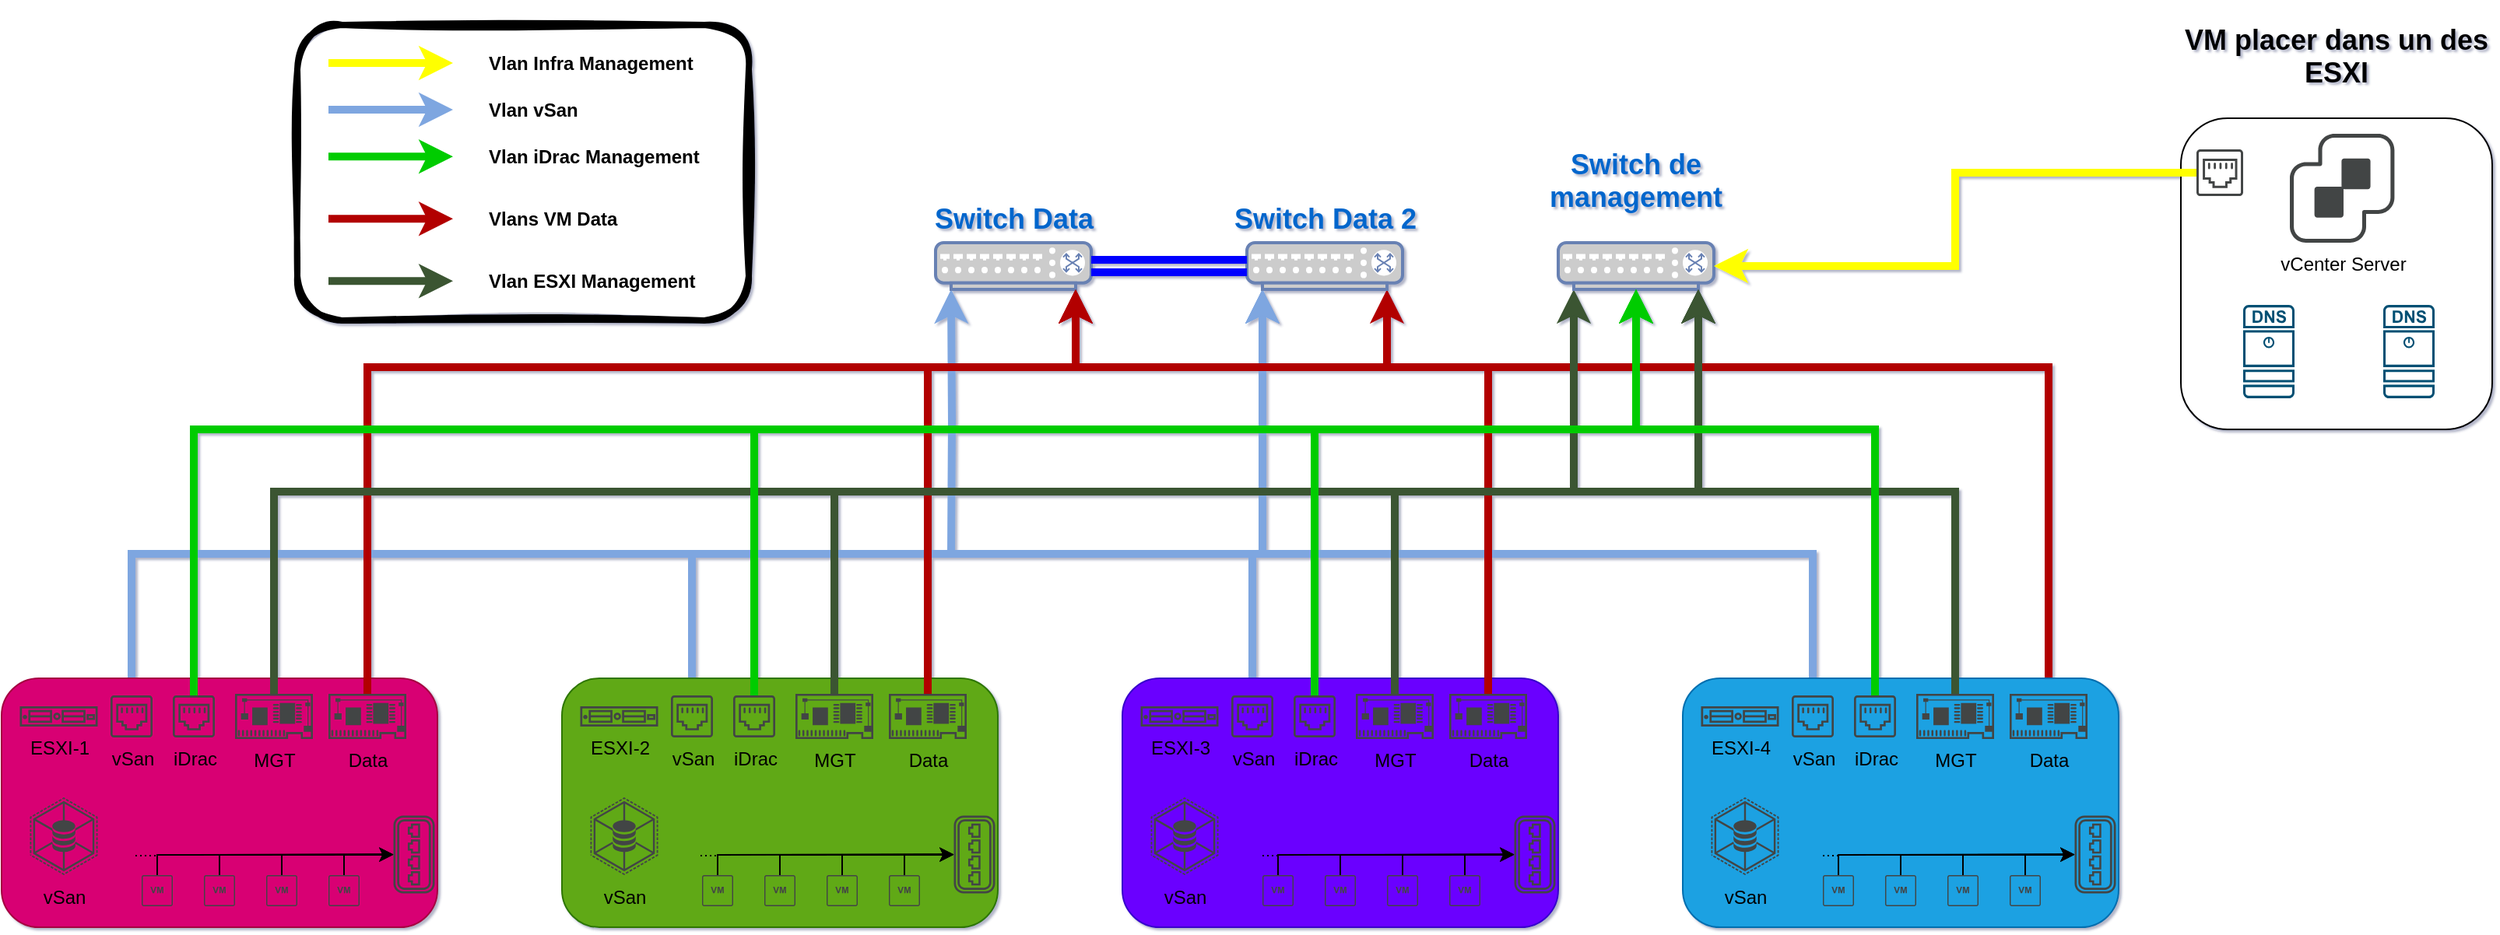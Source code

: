 <mxfile version="23.0.2" type="device">
  <diagram name="Page-1" id="SKt6OCYysjij8mRNMLMj">
    <mxGraphModel dx="1593" dy="929" grid="1" gridSize="10" guides="1" tooltips="1" connect="1" arrows="1" fold="1" page="1" pageScale="1" pageWidth="827" pageHeight="1169" math="0" shadow="1">
      <root>
        <mxCell id="0" />
        <mxCell id="1" parent="0" />
        <mxCell id="W9_OPN75t4l4xgVbGcML-16" style="edgeStyle=orthogonalEdgeStyle;rounded=0;orthogonalLoop=1;jettySize=auto;html=1;exitX=0.1;exitY=1;exitDx=0;exitDy=0;exitPerimeter=0;entryX=0.1;entryY=1;entryDx=0;entryDy=0;entryPerimeter=0;strokeColor=#7EA6E0;strokeWidth=5;" parent="1" target="ecvMS3xEooSk3m5HB3zu-34" edge="1">
          <mxGeometry relative="1" as="geometry">
            <mxPoint x="650" y="520" as="sourcePoint" />
          </mxGeometry>
        </mxCell>
        <mxCell id="W9_OPN75t4l4xgVbGcML-9" style="edgeStyle=orthogonalEdgeStyle;rounded=0;orthogonalLoop=1;jettySize=auto;html=1;entryX=0.1;entryY=1;entryDx=0;entryDy=0;entryPerimeter=0;strokeWidth=5;strokeColor=#7EA6E0;" parent="1" source="W9_OPN75t4l4xgVbGcML-8" target="ecvMS3xEooSk3m5HB3zu-107" edge="1">
          <mxGeometry relative="1" as="geometry">
            <mxPoint x="1090" y="520" as="targetPoint" />
            <Array as="points">
              <mxPoint x="1204" y="520" />
              <mxPoint x="850" y="520" />
            </Array>
          </mxGeometry>
        </mxCell>
        <mxCell id="W9_OPN75t4l4xgVbGcML-12" style="edgeStyle=orthogonalEdgeStyle;rounded=0;orthogonalLoop=1;jettySize=auto;html=1;entryX=0.1;entryY=1;entryDx=0;entryDy=0;entryPerimeter=0;strokeWidth=5;strokeColor=#7EA6E0;" parent="1" source="W9_OPN75t4l4xgVbGcML-7" target="ecvMS3xEooSk3m5HB3zu-107" edge="1">
          <mxGeometry relative="1" as="geometry">
            <Array as="points">
              <mxPoint x="843" y="520" />
              <mxPoint x="850" y="520" />
            </Array>
          </mxGeometry>
        </mxCell>
        <mxCell id="W9_OPN75t4l4xgVbGcML-14" style="edgeStyle=orthogonalEdgeStyle;rounded=0;orthogonalLoop=1;jettySize=auto;html=1;entryX=0.1;entryY=1;entryDx=0;entryDy=0;entryPerimeter=0;strokeWidth=5;strokeColor=#7EA6E0;" parent="1" source="W9_OPN75t4l4xgVbGcML-6" target="ecvMS3xEooSk3m5HB3zu-107" edge="1">
          <mxGeometry relative="1" as="geometry">
            <Array as="points">
              <mxPoint x="483" y="520" />
              <mxPoint x="850" y="520" />
            </Array>
          </mxGeometry>
        </mxCell>
        <mxCell id="W9_OPN75t4l4xgVbGcML-15" style="edgeStyle=orthogonalEdgeStyle;rounded=0;orthogonalLoop=1;jettySize=auto;html=1;entryX=0.1;entryY=1;entryDx=0;entryDy=0;entryPerimeter=0;strokeWidth=5;strokeColor=#7EA6E0;" parent="1" source="W9_OPN75t4l4xgVbGcML-5" target="ecvMS3xEooSk3m5HB3zu-107" edge="1">
          <mxGeometry relative="1" as="geometry">
            <Array as="points">
              <mxPoint x="123" y="520" />
              <mxPoint x="850" y="520" />
            </Array>
          </mxGeometry>
        </mxCell>
        <mxCell id="ecvMS3xEooSk3m5HB3zu-106" style="edgeStyle=orthogonalEdgeStyle;rounded=0;orthogonalLoop=1;jettySize=auto;html=1;elbow=vertical;fillColor=#e51400;strokeColor=#B20000;strokeWidth=5;entryX=0.9;entryY=1;entryDx=0;entryDy=0;entryPerimeter=0;" parent="1" source="ecvMS3xEooSk3m5HB3zu-91" target="ecvMS3xEooSk3m5HB3zu-34" edge="1">
          <mxGeometry relative="1" as="geometry">
            <mxPoint x="690" y="350" as="targetPoint" />
            <Array as="points">
              <mxPoint x="1355" y="400" />
              <mxPoint x="730" y="400" />
            </Array>
          </mxGeometry>
        </mxCell>
        <mxCell id="ecvMS3xEooSk3m5HB3zu-138" value="" style="rounded=1;whiteSpace=wrap;html=1;fillColor=default;strokeWidth=4;glass=0;sketch=1;curveFitting=1;jiggle=2;" parent="1" vertex="1">
          <mxGeometry x="230" y="180" width="290" height="190" as="geometry" />
        </mxCell>
        <mxCell id="ecvMS3xEooSk3m5HB3zu-123" value="&lt;h2&gt;VM placer dans un des ESXI&lt;/h2&gt;" style="rounded=1;whiteSpace=wrap;html=1;labelPosition=center;verticalLabelPosition=top;align=center;verticalAlign=bottom;" parent="1" vertex="1">
          <mxGeometry x="1440" y="240" width="200" height="200" as="geometry" />
        </mxCell>
        <mxCell id="7PenESRqNYdXE3SmqcuW-1" style="edgeStyle=orthogonalEdgeStyle;rounded=0;orthogonalLoop=1;jettySize=auto;html=1;entryX=0.1;entryY=1;entryDx=0;entryDy=0;entryPerimeter=0;elbow=vertical;fillColor=#6d8764;strokeColor=#3A5431;strokeWidth=5;" parent="1" target="ecvMS3xEooSk3m5HB3zu-112" edge="1">
          <mxGeometry relative="1" as="geometry">
            <Array as="points">
              <mxPoint x="585" y="480" />
              <mxPoint x="1050" y="480" />
            </Array>
            <mxPoint x="585" y="480" as="sourcePoint" />
            <mxPoint x="1140" y="360" as="targetPoint" />
          </mxGeometry>
        </mxCell>
        <mxCell id="ecvMS3xEooSk3m5HB3zu-8" value="" style="rounded=1;whiteSpace=wrap;html=1;fillColor=#d80073;fontColor=#ffffff;strokeColor=#A50040;" parent="1" vertex="1">
          <mxGeometry x="40" y="600" width="280" height="160" as="geometry" />
        </mxCell>
        <mxCell id="ecvMS3xEooSk3m5HB3zu-1" value="ESXI-1" style="sketch=0;pointerEvents=1;shadow=0;dashed=0;html=1;strokeColor=none;fillColor=#434445;aspect=fixed;labelPosition=center;verticalLabelPosition=bottom;verticalAlign=top;align=center;outlineConnect=0;shape=mxgraph.vvd.server;" parent="1" vertex="1">
          <mxGeometry x="51.75" y="618" width="50" height="13" as="geometry" />
        </mxCell>
        <mxCell id="ecvMS3xEooSk3m5HB3zu-21" value="" style="sketch=0;pointerEvents=1;shadow=0;dashed=0;html=1;strokeColor=none;fillColor=#434445;aspect=fixed;labelPosition=center;verticalLabelPosition=bottom;verticalAlign=top;align=center;outlineConnect=0;shape=mxgraph.vvd.virtual_machine;" parent="1" vertex="1">
          <mxGeometry x="130" y="726.5" width="20" height="20" as="geometry" />
        </mxCell>
        <mxCell id="ecvMS3xEooSk3m5HB3zu-22" value="" style="sketch=0;pointerEvents=1;shadow=0;dashed=0;html=1;strokeColor=none;fillColor=#434445;aspect=fixed;labelPosition=center;verticalLabelPosition=bottom;verticalAlign=top;align=center;outlineConnect=0;shape=mxgraph.vvd.virtual_machine;" parent="1" vertex="1">
          <mxGeometry x="170" y="726.5" width="20" height="20" as="geometry" />
        </mxCell>
        <mxCell id="ecvMS3xEooSk3m5HB3zu-23" value="" style="sketch=0;pointerEvents=1;shadow=0;dashed=0;html=1;strokeColor=none;fillColor=#434445;aspect=fixed;labelPosition=center;verticalLabelPosition=bottom;verticalAlign=top;align=center;outlineConnect=0;shape=mxgraph.vvd.virtual_machine;" parent="1" vertex="1">
          <mxGeometry x="210" y="726.5" width="20" height="20" as="geometry" />
        </mxCell>
        <mxCell id="ecvMS3xEooSk3m5HB3zu-24" value="" style="sketch=0;pointerEvents=1;shadow=0;dashed=0;html=1;strokeColor=none;fillColor=#434445;aspect=fixed;labelPosition=center;verticalLabelPosition=bottom;verticalAlign=top;align=center;outlineConnect=0;shape=mxgraph.vvd.virtual_machine;" parent="1" vertex="1">
          <mxGeometry x="250" y="726.5" width="20" height="20" as="geometry" />
        </mxCell>
        <mxCell id="ecvMS3xEooSk3m5HB3zu-25" value="vSan" style="sketch=0;pointerEvents=1;shadow=0;dashed=0;html=1;strokeColor=none;fillColor=#434445;aspect=fixed;labelPosition=center;verticalLabelPosition=bottom;verticalAlign=top;align=center;outlineConnect=0;shape=mxgraph.vvd.vsan;" parent="1" vertex="1">
          <mxGeometry x="58.25" y="676.5" width="43.5" height="50" as="geometry" />
        </mxCell>
        <mxCell id="ecvMS3xEooSk3m5HB3zu-43" style="edgeStyle=orthogonalEdgeStyle;rounded=0;orthogonalLoop=1;jettySize=auto;html=1;elbow=vertical;" parent="1" source="ecvMS3xEooSk3m5HB3zu-21" target="ecvMS3xEooSk3m5HB3zu-26" edge="1">
          <mxGeometry relative="1" as="geometry">
            <Array as="points">
              <mxPoint x="140" y="713.5" />
            </Array>
          </mxGeometry>
        </mxCell>
        <mxCell id="ecvMS3xEooSk3m5HB3zu-44" style="edgeStyle=orthogonalEdgeStyle;rounded=0;orthogonalLoop=1;jettySize=auto;html=1;elbow=vertical;" parent="1" source="ecvMS3xEooSk3m5HB3zu-22" target="ecvMS3xEooSk3m5HB3zu-26" edge="1">
          <mxGeometry relative="1" as="geometry">
            <Array as="points">
              <mxPoint x="180" y="713.5" />
            </Array>
          </mxGeometry>
        </mxCell>
        <mxCell id="ecvMS3xEooSk3m5HB3zu-45" style="edgeStyle=orthogonalEdgeStyle;rounded=0;orthogonalLoop=1;jettySize=auto;html=1;elbow=vertical;" parent="1" source="ecvMS3xEooSk3m5HB3zu-23" target="ecvMS3xEooSk3m5HB3zu-26" edge="1">
          <mxGeometry relative="1" as="geometry">
            <Array as="points">
              <mxPoint x="220" y="713.5" />
            </Array>
          </mxGeometry>
        </mxCell>
        <mxCell id="ecvMS3xEooSk3m5HB3zu-46" style="edgeStyle=orthogonalEdgeStyle;rounded=0;orthogonalLoop=1;jettySize=auto;html=1;elbow=vertical;" parent="1" source="ecvMS3xEooSk3m5HB3zu-24" target="ecvMS3xEooSk3m5HB3zu-26" edge="1">
          <mxGeometry relative="1" as="geometry">
            <Array as="points">
              <mxPoint x="260" y="713.5" />
            </Array>
          </mxGeometry>
        </mxCell>
        <mxCell id="ecvMS3xEooSk3m5HB3zu-126" style="edgeStyle=orthogonalEdgeStyle;rounded=0;orthogonalLoop=1;jettySize=auto;html=1;elbow=vertical;endSize=6;jumpSize=6;dashed=1;dashPattern=1 2;targetPerimeterSpacing=0;sourcePerimeterSpacing=-11;endArrow=none;endFill=0;" parent="1" edge="1">
          <mxGeometry relative="1" as="geometry">
            <mxPoint x="140" y="716" as="targetPoint" />
            <mxPoint x="126" y="714" as="sourcePoint" />
          </mxGeometry>
        </mxCell>
        <mxCell id="ecvMS3xEooSk3m5HB3zu-26" value="" style="sketch=0;pointerEvents=1;shadow=0;dashed=0;html=1;strokeColor=none;fillColor=#434445;aspect=fixed;labelPosition=center;verticalLabelPosition=bottom;verticalAlign=top;align=center;outlineConnect=0;shape=mxgraph.vvd.virtual_switch;rotation=90;" parent="1" vertex="1">
          <mxGeometry x="280" y="700" width="50" height="26.5" as="geometry" />
        </mxCell>
        <mxCell id="ecvMS3xEooSk3m5HB3zu-94" style="edgeStyle=orthogonalEdgeStyle;rounded=0;orthogonalLoop=1;jettySize=auto;html=1;elbow=vertical;fillColor=#e51400;strokeColor=#B20000;strokeWidth=5;entryX=0.9;entryY=1;entryDx=0;entryDy=0;entryPerimeter=0;" parent="1" source="ecvMS3xEooSk3m5HB3zu-33" target="ecvMS3xEooSk3m5HB3zu-34" edge="1">
          <mxGeometry relative="1" as="geometry">
            <Array as="points">
              <mxPoint x="275" y="400" />
              <mxPoint x="730" y="400" />
            </Array>
          </mxGeometry>
        </mxCell>
        <mxCell id="ecvMS3xEooSk3m5HB3zu-33" value="Data" style="sketch=0;pointerEvents=1;shadow=0;dashed=0;html=1;strokeColor=none;fillColor=#434445;aspect=fixed;labelPosition=center;verticalLabelPosition=bottom;verticalAlign=top;align=center;outlineConnect=0;shape=mxgraph.vvd.physical_network_adapter;" parent="1" vertex="1">
          <mxGeometry x="250" y="610" width="50" height="29.0" as="geometry" />
        </mxCell>
        <mxCell id="ecvMS3xEooSk3m5HB3zu-34" value="&lt;h2&gt;Switch Data&lt;/h2&gt;" style="fontColor=#0066CC;verticalAlign=middle;verticalLabelPosition=top;labelPosition=center;align=center;html=1;outlineConnect=0;fillColor=#CCCCCC;strokeColor=#6881B3;gradientColor=none;gradientDirection=north;strokeWidth=2;shape=mxgraph.networks.switch;horizontal=1;" parent="1" vertex="1">
          <mxGeometry x="640" y="320" width="100" height="30" as="geometry" />
        </mxCell>
        <mxCell id="ecvMS3xEooSk3m5HB3zu-47" value="MGT" style="sketch=0;pointerEvents=1;shadow=0;dashed=0;html=1;strokeColor=none;fillColor=#434445;aspect=fixed;labelPosition=center;verticalLabelPosition=bottom;verticalAlign=top;align=center;outlineConnect=0;shape=mxgraph.vvd.physical_network_adapter;" parent="1" vertex="1">
          <mxGeometry x="190" y="610" width="50" height="29.0" as="geometry" />
        </mxCell>
        <mxCell id="ecvMS3xEooSk3m5HB3zu-48" value="iDrac" style="sketch=0;pointerEvents=1;shadow=0;dashed=0;html=1;strokeColor=none;fillColor=#434445;aspect=fixed;labelPosition=center;verticalLabelPosition=bottom;verticalAlign=top;align=center;outlineConnect=0;shape=mxgraph.vvd.ethernet_port;" parent="1" vertex="1">
          <mxGeometry x="150" y="611" width="27" height="27" as="geometry" />
        </mxCell>
        <mxCell id="ecvMS3xEooSk3m5HB3zu-49" value="" style="rounded=1;whiteSpace=wrap;html=1;fillColor=#60a917;fontColor=#ffffff;strokeColor=#2D7600;" parent="1" vertex="1">
          <mxGeometry x="400" y="600" width="280" height="160" as="geometry" />
        </mxCell>
        <mxCell id="ecvMS3xEooSk3m5HB3zu-50" value="ESXI-2" style="sketch=0;pointerEvents=1;shadow=0;dashed=0;html=1;strokeColor=none;fillColor=#434445;aspect=fixed;labelPosition=center;verticalLabelPosition=bottom;verticalAlign=top;align=center;outlineConnect=0;shape=mxgraph.vvd.server;" parent="1" vertex="1">
          <mxGeometry x="411.75" y="618" width="50" height="13" as="geometry" />
        </mxCell>
        <mxCell id="ecvMS3xEooSk3m5HB3zu-51" value="" style="sketch=0;pointerEvents=1;shadow=0;dashed=0;html=1;strokeColor=none;fillColor=#434445;aspect=fixed;labelPosition=center;verticalLabelPosition=bottom;verticalAlign=top;align=center;outlineConnect=0;shape=mxgraph.vvd.virtual_machine;" parent="1" vertex="1">
          <mxGeometry x="490" y="726.5" width="20" height="20" as="geometry" />
        </mxCell>
        <mxCell id="ecvMS3xEooSk3m5HB3zu-52" value="" style="sketch=0;pointerEvents=1;shadow=0;dashed=0;html=1;strokeColor=none;fillColor=#434445;aspect=fixed;labelPosition=center;verticalLabelPosition=bottom;verticalAlign=top;align=center;outlineConnect=0;shape=mxgraph.vvd.virtual_machine;" parent="1" vertex="1">
          <mxGeometry x="530" y="726.5" width="20" height="20" as="geometry" />
        </mxCell>
        <mxCell id="ecvMS3xEooSk3m5HB3zu-53" value="" style="sketch=0;pointerEvents=1;shadow=0;dashed=0;html=1;strokeColor=none;fillColor=#434445;aspect=fixed;labelPosition=center;verticalLabelPosition=bottom;verticalAlign=top;align=center;outlineConnect=0;shape=mxgraph.vvd.virtual_machine;" parent="1" vertex="1">
          <mxGeometry x="570" y="726.5" width="20" height="20" as="geometry" />
        </mxCell>
        <mxCell id="ecvMS3xEooSk3m5HB3zu-54" value="" style="sketch=0;pointerEvents=1;shadow=0;dashed=0;html=1;strokeColor=none;fillColor=#434445;aspect=fixed;labelPosition=center;verticalLabelPosition=bottom;verticalAlign=top;align=center;outlineConnect=0;shape=mxgraph.vvd.virtual_machine;" parent="1" vertex="1">
          <mxGeometry x="610" y="726.5" width="20" height="20" as="geometry" />
        </mxCell>
        <mxCell id="ecvMS3xEooSk3m5HB3zu-55" value="vSan" style="sketch=0;pointerEvents=1;shadow=0;dashed=0;html=1;strokeColor=none;fillColor=#434445;aspect=fixed;labelPosition=center;verticalLabelPosition=bottom;verticalAlign=top;align=center;outlineConnect=0;shape=mxgraph.vvd.vsan;" parent="1" vertex="1">
          <mxGeometry x="418.25" y="676.5" width="43.5" height="50" as="geometry" />
        </mxCell>
        <mxCell id="ecvMS3xEooSk3m5HB3zu-56" style="edgeStyle=orthogonalEdgeStyle;rounded=0;orthogonalLoop=1;jettySize=auto;html=1;elbow=vertical;" parent="1" source="ecvMS3xEooSk3m5HB3zu-51" target="ecvMS3xEooSk3m5HB3zu-60" edge="1">
          <mxGeometry relative="1" as="geometry">
            <Array as="points">
              <mxPoint x="500" y="713.5" />
            </Array>
          </mxGeometry>
        </mxCell>
        <mxCell id="ecvMS3xEooSk3m5HB3zu-57" style="edgeStyle=orthogonalEdgeStyle;rounded=0;orthogonalLoop=1;jettySize=auto;html=1;elbow=vertical;" parent="1" source="ecvMS3xEooSk3m5HB3zu-52" target="ecvMS3xEooSk3m5HB3zu-60" edge="1">
          <mxGeometry relative="1" as="geometry">
            <Array as="points">
              <mxPoint x="540" y="713.5" />
            </Array>
          </mxGeometry>
        </mxCell>
        <mxCell id="ecvMS3xEooSk3m5HB3zu-58" style="edgeStyle=orthogonalEdgeStyle;rounded=0;orthogonalLoop=1;jettySize=auto;html=1;elbow=vertical;" parent="1" source="ecvMS3xEooSk3m5HB3zu-53" target="ecvMS3xEooSk3m5HB3zu-60" edge="1">
          <mxGeometry relative="1" as="geometry">
            <Array as="points">
              <mxPoint x="580" y="713.5" />
            </Array>
          </mxGeometry>
        </mxCell>
        <mxCell id="ecvMS3xEooSk3m5HB3zu-59" style="edgeStyle=orthogonalEdgeStyle;rounded=0;orthogonalLoop=1;jettySize=auto;html=1;elbow=vertical;" parent="1" source="ecvMS3xEooSk3m5HB3zu-54" target="ecvMS3xEooSk3m5HB3zu-60" edge="1">
          <mxGeometry relative="1" as="geometry">
            <Array as="points">
              <mxPoint x="620" y="713.5" />
            </Array>
          </mxGeometry>
        </mxCell>
        <mxCell id="ecvMS3xEooSk3m5HB3zu-60" value="" style="sketch=0;pointerEvents=1;shadow=0;dashed=0;html=1;strokeColor=none;fillColor=#434445;aspect=fixed;labelPosition=center;verticalLabelPosition=bottom;verticalAlign=top;align=center;outlineConnect=0;shape=mxgraph.vvd.virtual_switch;rotation=90;" parent="1" vertex="1">
          <mxGeometry x="640" y="700" width="50" height="26.5" as="geometry" />
        </mxCell>
        <mxCell id="ecvMS3xEooSk3m5HB3zu-61" value="Data" style="sketch=0;pointerEvents=1;shadow=0;dashed=0;html=1;strokeColor=none;fillColor=#434445;aspect=fixed;labelPosition=center;verticalLabelPosition=bottom;verticalAlign=top;align=center;outlineConnect=0;shape=mxgraph.vvd.physical_network_adapter;" parent="1" vertex="1">
          <mxGeometry x="610" y="610" width="50" height="29.0" as="geometry" />
        </mxCell>
        <mxCell id="ecvMS3xEooSk3m5HB3zu-62" value="MGT" style="sketch=0;pointerEvents=1;shadow=0;dashed=0;html=1;strokeColor=none;fillColor=#434445;aspect=fixed;labelPosition=center;verticalLabelPosition=bottom;verticalAlign=top;align=center;outlineConnect=0;shape=mxgraph.vvd.physical_network_adapter;" parent="1" vertex="1">
          <mxGeometry x="550" y="610" width="50" height="29.0" as="geometry" />
        </mxCell>
        <mxCell id="ecvMS3xEooSk3m5HB3zu-63" value="iDrac" style="sketch=0;pointerEvents=1;shadow=0;dashed=0;html=1;strokeColor=none;fillColor=#434445;aspect=fixed;labelPosition=center;verticalLabelPosition=bottom;verticalAlign=top;align=center;outlineConnect=0;shape=mxgraph.vvd.ethernet_port;" parent="1" vertex="1">
          <mxGeometry x="510" y="611" width="27" height="27" as="geometry" />
        </mxCell>
        <mxCell id="ecvMS3xEooSk3m5HB3zu-64" value="" style="rounded=1;whiteSpace=wrap;html=1;fillColor=#6a00ff;fontColor=#ffffff;strokeColor=#3700CC;" parent="1" vertex="1">
          <mxGeometry x="760" y="600" width="280" height="160" as="geometry" />
        </mxCell>
        <mxCell id="ecvMS3xEooSk3m5HB3zu-65" value="ESXI-3" style="sketch=0;pointerEvents=1;shadow=0;dashed=0;html=1;strokeColor=none;fillColor=#434445;aspect=fixed;labelPosition=center;verticalLabelPosition=bottom;verticalAlign=top;align=center;outlineConnect=0;shape=mxgraph.vvd.server;" parent="1" vertex="1">
          <mxGeometry x="771.75" y="618" width="50" height="13" as="geometry" />
        </mxCell>
        <mxCell id="ecvMS3xEooSk3m5HB3zu-66" value="" style="sketch=0;pointerEvents=1;shadow=0;dashed=0;html=1;strokeColor=none;fillColor=#434445;aspect=fixed;labelPosition=center;verticalLabelPosition=bottom;verticalAlign=top;align=center;outlineConnect=0;shape=mxgraph.vvd.virtual_machine;" parent="1" vertex="1">
          <mxGeometry x="850" y="726.5" width="20" height="20" as="geometry" />
        </mxCell>
        <mxCell id="ecvMS3xEooSk3m5HB3zu-67" value="" style="sketch=0;pointerEvents=1;shadow=0;dashed=0;html=1;strokeColor=none;fillColor=#434445;aspect=fixed;labelPosition=center;verticalLabelPosition=bottom;verticalAlign=top;align=center;outlineConnect=0;shape=mxgraph.vvd.virtual_machine;" parent="1" vertex="1">
          <mxGeometry x="890" y="726.5" width="20" height="20" as="geometry" />
        </mxCell>
        <mxCell id="ecvMS3xEooSk3m5HB3zu-68" value="" style="sketch=0;pointerEvents=1;shadow=0;dashed=0;html=1;strokeColor=none;fillColor=#434445;aspect=fixed;labelPosition=center;verticalLabelPosition=bottom;verticalAlign=top;align=center;outlineConnect=0;shape=mxgraph.vvd.virtual_machine;" parent="1" vertex="1">
          <mxGeometry x="930" y="726.5" width="20" height="20" as="geometry" />
        </mxCell>
        <mxCell id="ecvMS3xEooSk3m5HB3zu-69" value="" style="sketch=0;pointerEvents=1;shadow=0;dashed=0;html=1;strokeColor=none;fillColor=#434445;aspect=fixed;labelPosition=center;verticalLabelPosition=bottom;verticalAlign=top;align=center;outlineConnect=0;shape=mxgraph.vvd.virtual_machine;" parent="1" vertex="1">
          <mxGeometry x="970" y="726.5" width="20" height="20" as="geometry" />
        </mxCell>
        <mxCell id="ecvMS3xEooSk3m5HB3zu-70" value="vSan" style="sketch=0;pointerEvents=1;shadow=0;dashed=0;html=1;strokeColor=none;fillColor=#434445;aspect=fixed;labelPosition=center;verticalLabelPosition=bottom;verticalAlign=top;align=center;outlineConnect=0;shape=mxgraph.vvd.vsan;" parent="1" vertex="1">
          <mxGeometry x="778.25" y="676.5" width="43.5" height="50" as="geometry" />
        </mxCell>
        <mxCell id="ecvMS3xEooSk3m5HB3zu-71" style="edgeStyle=orthogonalEdgeStyle;rounded=0;orthogonalLoop=1;jettySize=auto;html=1;elbow=vertical;" parent="1" source="ecvMS3xEooSk3m5HB3zu-66" target="ecvMS3xEooSk3m5HB3zu-75" edge="1">
          <mxGeometry relative="1" as="geometry">
            <Array as="points">
              <mxPoint x="860" y="713.5" />
            </Array>
          </mxGeometry>
        </mxCell>
        <mxCell id="ecvMS3xEooSk3m5HB3zu-72" style="edgeStyle=orthogonalEdgeStyle;rounded=0;orthogonalLoop=1;jettySize=auto;html=1;elbow=vertical;" parent="1" source="ecvMS3xEooSk3m5HB3zu-67" target="ecvMS3xEooSk3m5HB3zu-75" edge="1">
          <mxGeometry relative="1" as="geometry">
            <Array as="points">
              <mxPoint x="900" y="713.5" />
            </Array>
          </mxGeometry>
        </mxCell>
        <mxCell id="ecvMS3xEooSk3m5HB3zu-73" style="edgeStyle=orthogonalEdgeStyle;rounded=0;orthogonalLoop=1;jettySize=auto;html=1;elbow=vertical;" parent="1" source="ecvMS3xEooSk3m5HB3zu-68" target="ecvMS3xEooSk3m5HB3zu-75" edge="1">
          <mxGeometry relative="1" as="geometry">
            <Array as="points">
              <mxPoint x="940" y="713.5" />
            </Array>
          </mxGeometry>
        </mxCell>
        <mxCell id="ecvMS3xEooSk3m5HB3zu-74" style="edgeStyle=orthogonalEdgeStyle;rounded=0;orthogonalLoop=1;jettySize=auto;html=1;elbow=vertical;" parent="1" source="ecvMS3xEooSk3m5HB3zu-69" target="ecvMS3xEooSk3m5HB3zu-75" edge="1">
          <mxGeometry relative="1" as="geometry">
            <Array as="points">
              <mxPoint x="980" y="713.5" />
            </Array>
          </mxGeometry>
        </mxCell>
        <mxCell id="ecvMS3xEooSk3m5HB3zu-75" value="" style="sketch=0;pointerEvents=1;shadow=0;dashed=0;html=1;strokeColor=none;fillColor=#434445;aspect=fixed;labelPosition=center;verticalLabelPosition=bottom;verticalAlign=top;align=center;outlineConnect=0;shape=mxgraph.vvd.virtual_switch;rotation=90;" parent="1" vertex="1">
          <mxGeometry x="1000" y="700" width="50" height="26.5" as="geometry" />
        </mxCell>
        <mxCell id="ecvMS3xEooSk3m5HB3zu-76" value="Data" style="sketch=0;pointerEvents=1;shadow=0;dashed=0;html=1;strokeColor=none;fillColor=#434445;aspect=fixed;labelPosition=center;verticalLabelPosition=bottom;verticalAlign=top;align=center;outlineConnect=0;shape=mxgraph.vvd.physical_network_adapter;" parent="1" vertex="1">
          <mxGeometry x="970" y="610" width="50" height="29.0" as="geometry" />
        </mxCell>
        <mxCell id="ecvMS3xEooSk3m5HB3zu-115" style="edgeStyle=orthogonalEdgeStyle;rounded=0;orthogonalLoop=1;jettySize=auto;html=1;elbow=vertical;fillColor=#6d8764;strokeColor=#3A5431;strokeWidth=5;entryX=0.9;entryY=1;entryDx=0;entryDy=0;entryPerimeter=0;" parent="1" source="ecvMS3xEooSk3m5HB3zu-77" target="ecvMS3xEooSk3m5HB3zu-112" edge="1">
          <mxGeometry relative="1" as="geometry">
            <mxPoint x="1090" y="350.0" as="targetPoint" />
            <Array as="points">
              <mxPoint x="935" y="480" />
              <mxPoint x="1130" y="480" />
            </Array>
          </mxGeometry>
        </mxCell>
        <mxCell id="ecvMS3xEooSk3m5HB3zu-77" value="MGT" style="sketch=0;pointerEvents=1;shadow=0;dashed=0;html=1;strokeColor=none;fillColor=#434445;aspect=fixed;labelPosition=center;verticalLabelPosition=bottom;verticalAlign=top;align=center;outlineConnect=0;shape=mxgraph.vvd.physical_network_adapter;" parent="1" vertex="1">
          <mxGeometry x="910" y="610" width="50" height="29.0" as="geometry" />
        </mxCell>
        <mxCell id="ecvMS3xEooSk3m5HB3zu-78" value="iDrac" style="sketch=0;pointerEvents=1;shadow=0;dashed=0;html=1;strokeColor=none;fillColor=#434445;aspect=fixed;labelPosition=center;verticalLabelPosition=bottom;verticalAlign=top;align=center;outlineConnect=0;shape=mxgraph.vvd.ethernet_port;" parent="1" vertex="1">
          <mxGeometry x="870" y="611" width="27" height="27" as="geometry" />
        </mxCell>
        <mxCell id="ecvMS3xEooSk3m5HB3zu-79" value="" style="rounded=1;whiteSpace=wrap;html=1;fillColor=#1ba1e2;fontColor=#ffffff;strokeColor=#006EAF;" parent="1" vertex="1">
          <mxGeometry x="1120" y="600" width="280" height="160" as="geometry" />
        </mxCell>
        <mxCell id="ecvMS3xEooSk3m5HB3zu-80" value="ESXI-4" style="sketch=0;pointerEvents=1;shadow=0;dashed=0;html=1;strokeColor=none;fillColor=#434445;aspect=fixed;labelPosition=center;verticalLabelPosition=bottom;verticalAlign=top;align=center;outlineConnect=0;shape=mxgraph.vvd.server;" parent="1" vertex="1">
          <mxGeometry x="1131.75" y="618" width="50" height="13" as="geometry" />
        </mxCell>
        <mxCell id="ecvMS3xEooSk3m5HB3zu-81" value="" style="sketch=0;pointerEvents=1;shadow=0;dashed=0;html=1;strokeColor=none;fillColor=#434445;aspect=fixed;labelPosition=center;verticalLabelPosition=bottom;verticalAlign=top;align=center;outlineConnect=0;shape=mxgraph.vvd.virtual_machine;" parent="1" vertex="1">
          <mxGeometry x="1210" y="726.5" width="20" height="20" as="geometry" />
        </mxCell>
        <mxCell id="ecvMS3xEooSk3m5HB3zu-82" value="" style="sketch=0;pointerEvents=1;shadow=0;dashed=0;html=1;strokeColor=none;fillColor=#434445;aspect=fixed;labelPosition=center;verticalLabelPosition=bottom;verticalAlign=top;align=center;outlineConnect=0;shape=mxgraph.vvd.virtual_machine;" parent="1" vertex="1">
          <mxGeometry x="1250" y="726.5" width="20" height="20" as="geometry" />
        </mxCell>
        <mxCell id="ecvMS3xEooSk3m5HB3zu-83" value="" style="sketch=0;pointerEvents=1;shadow=0;dashed=0;html=1;strokeColor=none;fillColor=#434445;aspect=fixed;labelPosition=center;verticalLabelPosition=bottom;verticalAlign=top;align=center;outlineConnect=0;shape=mxgraph.vvd.virtual_machine;" parent="1" vertex="1">
          <mxGeometry x="1290" y="726.5" width="20" height="20" as="geometry" />
        </mxCell>
        <mxCell id="ecvMS3xEooSk3m5HB3zu-84" value="" style="sketch=0;pointerEvents=1;shadow=0;dashed=0;html=1;strokeColor=none;fillColor=#434445;aspect=fixed;labelPosition=center;verticalLabelPosition=bottom;verticalAlign=top;align=center;outlineConnect=0;shape=mxgraph.vvd.virtual_machine;" parent="1" vertex="1">
          <mxGeometry x="1330" y="726.5" width="20" height="20" as="geometry" />
        </mxCell>
        <mxCell id="ecvMS3xEooSk3m5HB3zu-86" style="edgeStyle=orthogonalEdgeStyle;rounded=0;orthogonalLoop=1;jettySize=auto;html=1;elbow=vertical;" parent="1" source="ecvMS3xEooSk3m5HB3zu-81" target="ecvMS3xEooSk3m5HB3zu-90" edge="1">
          <mxGeometry relative="1" as="geometry">
            <Array as="points">
              <mxPoint x="1220" y="713.5" />
            </Array>
          </mxGeometry>
        </mxCell>
        <mxCell id="ecvMS3xEooSk3m5HB3zu-87" style="edgeStyle=orthogonalEdgeStyle;rounded=0;orthogonalLoop=1;jettySize=auto;html=1;elbow=vertical;" parent="1" source="ecvMS3xEooSk3m5HB3zu-82" target="ecvMS3xEooSk3m5HB3zu-90" edge="1">
          <mxGeometry relative="1" as="geometry">
            <Array as="points">
              <mxPoint x="1260" y="713.5" />
            </Array>
          </mxGeometry>
        </mxCell>
        <mxCell id="ecvMS3xEooSk3m5HB3zu-88" style="edgeStyle=orthogonalEdgeStyle;rounded=0;orthogonalLoop=1;jettySize=auto;html=1;elbow=vertical;" parent="1" source="ecvMS3xEooSk3m5HB3zu-83" target="ecvMS3xEooSk3m5HB3zu-90" edge="1">
          <mxGeometry relative="1" as="geometry">
            <Array as="points">
              <mxPoint x="1300" y="713.5" />
            </Array>
          </mxGeometry>
        </mxCell>
        <mxCell id="ecvMS3xEooSk3m5HB3zu-89" style="edgeStyle=orthogonalEdgeStyle;rounded=0;orthogonalLoop=1;jettySize=auto;html=1;elbow=vertical;" parent="1" source="ecvMS3xEooSk3m5HB3zu-84" target="ecvMS3xEooSk3m5HB3zu-90" edge="1">
          <mxGeometry relative="1" as="geometry">
            <Array as="points">
              <mxPoint x="1340" y="713.5" />
            </Array>
          </mxGeometry>
        </mxCell>
        <mxCell id="ecvMS3xEooSk3m5HB3zu-90" value="" style="sketch=0;pointerEvents=1;shadow=0;dashed=0;html=1;strokeColor=none;fillColor=#434445;aspect=fixed;labelPosition=center;verticalLabelPosition=bottom;verticalAlign=top;align=center;outlineConnect=0;shape=mxgraph.vvd.virtual_switch;rotation=90;" parent="1" vertex="1">
          <mxGeometry x="1360" y="700" width="50" height="26.5" as="geometry" />
        </mxCell>
        <mxCell id="ecvMS3xEooSk3m5HB3zu-91" value="Data" style="sketch=0;pointerEvents=1;shadow=0;dashed=0;html=1;strokeColor=none;fillColor=#434445;aspect=fixed;labelPosition=center;verticalLabelPosition=bottom;verticalAlign=top;align=center;outlineConnect=0;shape=mxgraph.vvd.physical_network_adapter;" parent="1" vertex="1">
          <mxGeometry x="1330" y="610" width="50" height="29.0" as="geometry" />
        </mxCell>
        <mxCell id="ecvMS3xEooSk3m5HB3zu-116" style="edgeStyle=orthogonalEdgeStyle;rounded=0;orthogonalLoop=1;jettySize=auto;html=1;elbow=vertical;fillColor=#6d8764;strokeColor=#3A5431;strokeWidth=5;entryX=0.9;entryY=1;entryDx=0;entryDy=0;entryPerimeter=0;" parent="1" source="ecvMS3xEooSk3m5HB3zu-92" target="ecvMS3xEooSk3m5HB3zu-112" edge="1">
          <mxGeometry relative="1" as="geometry">
            <mxPoint x="1090" y="350.0" as="targetPoint" />
            <Array as="points">
              <mxPoint x="1295" y="480" />
              <mxPoint x="1130" y="480" />
            </Array>
          </mxGeometry>
        </mxCell>
        <mxCell id="ecvMS3xEooSk3m5HB3zu-92" value="MGT" style="sketch=0;pointerEvents=1;shadow=0;dashed=0;html=1;strokeColor=none;fillColor=#434445;aspect=fixed;labelPosition=center;verticalLabelPosition=bottom;verticalAlign=top;align=center;outlineConnect=0;shape=mxgraph.vvd.physical_network_adapter;" parent="1" vertex="1">
          <mxGeometry x="1270" y="610" width="50" height="29.0" as="geometry" />
        </mxCell>
        <mxCell id="ecvMS3xEooSk3m5HB3zu-93" value="iDrac" style="sketch=0;pointerEvents=1;shadow=0;dashed=0;html=1;strokeColor=none;fillColor=#434445;aspect=fixed;labelPosition=center;verticalLabelPosition=bottom;verticalAlign=top;align=center;outlineConnect=0;shape=mxgraph.vvd.ethernet_port;" parent="1" vertex="1">
          <mxGeometry x="1230" y="611" width="27" height="27" as="geometry" />
        </mxCell>
        <mxCell id="ecvMS3xEooSk3m5HB3zu-104" style="edgeStyle=orthogonalEdgeStyle;rounded=0;orthogonalLoop=1;jettySize=auto;html=1;entryX=0.9;entryY=1;entryDx=0;entryDy=0;entryPerimeter=0;elbow=vertical;strokeWidth=5;fillColor=#e51400;strokeColor=#B20000;" parent="1" source="ecvMS3xEooSk3m5HB3zu-61" target="ecvMS3xEooSk3m5HB3zu-34" edge="1">
          <mxGeometry relative="1" as="geometry">
            <Array as="points">
              <mxPoint x="635" y="400" />
              <mxPoint x="730" y="400" />
            </Array>
          </mxGeometry>
        </mxCell>
        <mxCell id="ecvMS3xEooSk3m5HB3zu-105" style="edgeStyle=orthogonalEdgeStyle;rounded=0;orthogonalLoop=1;jettySize=auto;html=1;elbow=vertical;strokeWidth=5;fillColor=#e51400;strokeColor=#B20000;entryX=0.9;entryY=1;entryDx=0;entryDy=0;entryPerimeter=0;" parent="1" source="ecvMS3xEooSk3m5HB3zu-76" target="ecvMS3xEooSk3m5HB3zu-34" edge="1">
          <mxGeometry relative="1" as="geometry">
            <Array as="points">
              <mxPoint x="995" y="400" />
              <mxPoint x="730" y="400" />
            </Array>
          </mxGeometry>
        </mxCell>
        <mxCell id="ecvMS3xEooSk3m5HB3zu-111" style="edgeStyle=orthogonalEdgeStyle;rounded=0;orthogonalLoop=1;jettySize=auto;html=1;exitX=0.5;exitY=1;exitDx=0;exitDy=0;exitPerimeter=0;elbow=vertical;strokeWidth=5;fillColor=#e51400;strokeColor=#B20000;entryX=0.9;entryY=1;entryDx=0;entryDy=0;entryPerimeter=0;" parent="1" target="ecvMS3xEooSk3m5HB3zu-107" edge="1">
          <mxGeometry relative="1" as="geometry">
            <mxPoint x="890.391" y="400" as="sourcePoint" />
            <Array as="points">
              <mxPoint x="930" y="400" />
            </Array>
          </mxGeometry>
        </mxCell>
        <mxCell id="ecvMS3xEooSk3m5HB3zu-107" value="&lt;h2&gt;Switch Data 2&lt;/h2&gt;" style="fontColor=#0066CC;verticalAlign=middle;verticalLabelPosition=top;labelPosition=center;align=center;html=1;outlineConnect=0;fillColor=#CCCCCC;strokeColor=#6881B3;gradientColor=none;gradientDirection=north;strokeWidth=2;shape=mxgraph.networks.switch;" parent="1" vertex="1">
          <mxGeometry x="840" y="320" width="100" height="30" as="geometry" />
        </mxCell>
        <mxCell id="ecvMS3xEooSk3m5HB3zu-110" value="vSan" style="sketch=0;pointerEvents=1;shadow=0;dashed=0;html=1;strokeColor=none;fillColor=#434445;aspect=fixed;labelPosition=center;verticalLabelPosition=bottom;verticalAlign=top;align=center;outlineConnect=0;shape=mxgraph.vvd.vsan;" parent="1" vertex="1">
          <mxGeometry x="1138.25" y="676.5" width="43.5" height="50" as="geometry" />
        </mxCell>
        <mxCell id="ecvMS3xEooSk3m5HB3zu-112" value="&lt;h2&gt;Switch de management&lt;/h2&gt;" style="fontColor=#0066CC;verticalAlign=bottom;verticalLabelPosition=top;labelPosition=center;align=center;html=1;outlineConnect=0;fillColor=#CCCCCC;strokeColor=#6881B3;gradientColor=none;gradientDirection=north;strokeWidth=2;shape=mxgraph.networks.switch;whiteSpace=wrap;" parent="1" vertex="1">
          <mxGeometry x="1040" y="320" width="100" height="30" as="geometry" />
        </mxCell>
        <mxCell id="ecvMS3xEooSk3m5HB3zu-113" style="edgeStyle=orthogonalEdgeStyle;rounded=0;orthogonalLoop=1;jettySize=auto;html=1;entryX=0.9;entryY=1;entryDx=0;entryDy=0;entryPerimeter=0;elbow=vertical;strokeWidth=5;fillColor=#6d8764;strokeColor=#3A5431;" parent="1" source="ecvMS3xEooSk3m5HB3zu-47" target="ecvMS3xEooSk3m5HB3zu-112" edge="1">
          <mxGeometry relative="1" as="geometry">
            <Array as="points">
              <mxPoint x="215" y="480" />
              <mxPoint x="1130" y="480" />
            </Array>
          </mxGeometry>
        </mxCell>
        <mxCell id="ecvMS3xEooSk3m5HB3zu-114" style="edgeStyle=orthogonalEdgeStyle;rounded=0;orthogonalLoop=1;jettySize=auto;html=1;entryX=0.9;entryY=1;entryDx=0;entryDy=0;entryPerimeter=0;elbow=vertical;fillColor=#6d8764;strokeColor=#3A5431;strokeWidth=5;" parent="1" source="ecvMS3xEooSk3m5HB3zu-62" target="ecvMS3xEooSk3m5HB3zu-112" edge="1">
          <mxGeometry relative="1" as="geometry">
            <Array as="points">
              <mxPoint x="575" y="480" />
              <mxPoint x="1130" y="480" />
            </Array>
          </mxGeometry>
        </mxCell>
        <mxCell id="ecvMS3xEooSk3m5HB3zu-117" style="edgeStyle=orthogonalEdgeStyle;rounded=0;orthogonalLoop=1;jettySize=auto;html=1;exitX=1;exitY=0.5;exitDx=0;exitDy=0;exitPerimeter=0;entryX=0;entryY=0.5;entryDx=0;entryDy=0;entryPerimeter=0;elbow=vertical;strokeColor=#0000FF;strokeWidth=5;shape=link;" parent="1" source="ecvMS3xEooSk3m5HB3zu-34" target="ecvMS3xEooSk3m5HB3zu-107" edge="1">
          <mxGeometry relative="1" as="geometry" />
        </mxCell>
        <mxCell id="ecvMS3xEooSk3m5HB3zu-118" style="edgeStyle=orthogonalEdgeStyle;rounded=0;orthogonalLoop=1;jettySize=auto;html=1;elbow=vertical;strokeColor=#00CC00;strokeWidth=5;" parent="1" source="ecvMS3xEooSk3m5HB3zu-48" edge="1">
          <mxGeometry relative="1" as="geometry">
            <Array as="points">
              <mxPoint x="164" y="440" />
              <mxPoint x="1090" y="440" />
            </Array>
            <mxPoint x="1090" y="350" as="targetPoint" />
          </mxGeometry>
        </mxCell>
        <mxCell id="ecvMS3xEooSk3m5HB3zu-119" style="edgeStyle=orthogonalEdgeStyle;rounded=0;orthogonalLoop=1;jettySize=auto;html=1;entryX=0.5;entryY=1;entryDx=0;entryDy=0;entryPerimeter=0;elbow=vertical;strokeWidth=5;strokeColor=#00CC00;" parent="1" source="ecvMS3xEooSk3m5HB3zu-63" target="ecvMS3xEooSk3m5HB3zu-112" edge="1">
          <mxGeometry relative="1" as="geometry">
            <Array as="points">
              <mxPoint x="524" y="440" />
              <mxPoint x="1090" y="440" />
            </Array>
          </mxGeometry>
        </mxCell>
        <mxCell id="ecvMS3xEooSk3m5HB3zu-120" style="edgeStyle=orthogonalEdgeStyle;rounded=0;orthogonalLoop=1;jettySize=auto;html=1;entryX=0.5;entryY=1;entryDx=0;entryDy=0;entryPerimeter=0;elbow=vertical;strokeWidth=5;strokeColor=#00CC00;" parent="1" source="ecvMS3xEooSk3m5HB3zu-78" target="ecvMS3xEooSk3m5HB3zu-112" edge="1">
          <mxGeometry relative="1" as="geometry">
            <Array as="points">
              <mxPoint x="884" y="440" />
              <mxPoint x="1090" y="440" />
            </Array>
          </mxGeometry>
        </mxCell>
        <mxCell id="ecvMS3xEooSk3m5HB3zu-121" style="edgeStyle=orthogonalEdgeStyle;rounded=0;orthogonalLoop=1;jettySize=auto;html=1;entryX=0.5;entryY=1;entryDx=0;entryDy=0;entryPerimeter=0;elbow=vertical;strokeWidth=5;strokeColor=#00CC00;" parent="1" source="ecvMS3xEooSk3m5HB3zu-93" target="ecvMS3xEooSk3m5HB3zu-112" edge="1">
          <mxGeometry relative="1" as="geometry">
            <Array as="points">
              <mxPoint x="1244" y="440" />
              <mxPoint x="1090" y="440" />
            </Array>
          </mxGeometry>
        </mxCell>
        <mxCell id="ecvMS3xEooSk3m5HB3zu-124" value="" style="sketch=0;pointerEvents=1;shadow=0;dashed=0;html=1;strokeColor=none;fillColor=#434445;aspect=fixed;labelPosition=center;verticalLabelPosition=bottom;verticalAlign=top;align=center;outlineConnect=0;shape=mxgraph.vvd.ethernet_port;" parent="1" vertex="1">
          <mxGeometry x="1450" y="260" width="30" height="30" as="geometry" />
        </mxCell>
        <mxCell id="ecvMS3xEooSk3m5HB3zu-125" style="edgeStyle=orthogonalEdgeStyle;rounded=0;orthogonalLoop=1;jettySize=auto;html=1;entryX=1;entryY=0.5;entryDx=0;entryDy=0;entryPerimeter=0;elbow=vertical;strokeWidth=5;strokeColor=#FFFF00;" parent="1" source="ecvMS3xEooSk3m5HB3zu-124" target="ecvMS3xEooSk3m5HB3zu-112" edge="1">
          <mxGeometry relative="1" as="geometry" />
        </mxCell>
        <mxCell id="ecvMS3xEooSk3m5HB3zu-128" style="edgeStyle=orthogonalEdgeStyle;rounded=0;orthogonalLoop=1;jettySize=auto;html=1;elbow=vertical;endSize=6;jumpSize=6;dashed=1;dashPattern=1 2;targetPerimeterSpacing=0;sourcePerimeterSpacing=-11;endArrow=none;endFill=0;" parent="1" edge="1">
          <mxGeometry relative="1" as="geometry">
            <mxPoint x="500" y="714" as="targetPoint" />
            <mxPoint x="489" y="714" as="sourcePoint" />
          </mxGeometry>
        </mxCell>
        <mxCell id="ecvMS3xEooSk3m5HB3zu-129" style="edgeStyle=orthogonalEdgeStyle;rounded=0;orthogonalLoop=1;jettySize=auto;html=1;elbow=vertical;endSize=6;jumpSize=6;dashed=1;dashPattern=1 2;targetPerimeterSpacing=0;sourcePerimeterSpacing=-11;endArrow=none;endFill=0;" parent="1" edge="1">
          <mxGeometry relative="1" as="geometry">
            <mxPoint x="860" y="714" as="targetPoint" />
            <mxPoint x="850" y="714" as="sourcePoint" />
          </mxGeometry>
        </mxCell>
        <mxCell id="ecvMS3xEooSk3m5HB3zu-130" style="edgeStyle=orthogonalEdgeStyle;rounded=0;orthogonalLoop=1;jettySize=auto;html=1;elbow=vertical;endSize=6;jumpSize=6;dashed=1;dashPattern=1 2;targetPerimeterSpacing=0;sourcePerimeterSpacing=-11;endArrow=none;endFill=0;" parent="1" edge="1">
          <mxGeometry relative="1" as="geometry">
            <mxPoint x="1220" y="714" as="targetPoint" />
            <mxPoint x="1210" y="714" as="sourcePoint" />
            <Array as="points">
              <mxPoint x="1220" y="714" />
              <mxPoint x="1220" y="714" />
            </Array>
          </mxGeometry>
        </mxCell>
        <mxCell id="ecvMS3xEooSk3m5HB3zu-131" value="vCenter Server" style="sketch=0;pointerEvents=1;shadow=0;dashed=0;html=1;strokeColor=none;fillColor=#434445;aspect=fixed;labelPosition=center;verticalLabelPosition=bottom;verticalAlign=top;align=center;outlineConnect=0;shape=mxgraph.vvd.vcenter_server;" parent="1" vertex="1">
          <mxGeometry x="1510" y="250" width="67.2" height="70" as="geometry" />
        </mxCell>
        <mxCell id="ecvMS3xEooSk3m5HB3zu-132" value="" style="endArrow=classic;html=1;rounded=0;elbow=vertical;strokeWidth=5;strokeColor=#00CC00;" parent="1" edge="1">
          <mxGeometry width="50" height="50" relative="1" as="geometry">
            <mxPoint x="250" y="264.63" as="sourcePoint" />
            <mxPoint x="330" y="264.63" as="targetPoint" />
          </mxGeometry>
        </mxCell>
        <mxCell id="ecvMS3xEooSk3m5HB3zu-133" value="" style="endArrow=classic;html=1;rounded=0;elbow=vertical;strokeWidth=5;strokeColor=#B20000;fillColor=#e51400;" parent="1" edge="1">
          <mxGeometry width="50" height="50" relative="1" as="geometry">
            <mxPoint x="250" y="304.63" as="sourcePoint" />
            <mxPoint x="330" y="304.63" as="targetPoint" />
          </mxGeometry>
        </mxCell>
        <mxCell id="ecvMS3xEooSk3m5HB3zu-134" value="" style="endArrow=classic;html=1;rounded=0;elbow=vertical;strokeWidth=5;strokeColor=#3A5431;fillColor=#6d8764;" parent="1" edge="1">
          <mxGeometry width="50" height="50" relative="1" as="geometry">
            <mxPoint x="250" y="344.63" as="sourcePoint" />
            <mxPoint x="330" y="344.63" as="targetPoint" />
          </mxGeometry>
        </mxCell>
        <mxCell id="ecvMS3xEooSk3m5HB3zu-135" value="Vlan iDrac Management" style="text;html=1;strokeColor=none;fillColor=none;align=left;verticalAlign=middle;whiteSpace=wrap;rounded=0;fontStyle=1" parent="1" vertex="1">
          <mxGeometry x="351" y="250" width="166.5" height="30" as="geometry" />
        </mxCell>
        <mxCell id="ecvMS3xEooSk3m5HB3zu-136" value="Vlans VM Data" style="text;html=1;strokeColor=none;fillColor=none;align=left;verticalAlign=middle;whiteSpace=wrap;rounded=0;fontStyle=1" parent="1" vertex="1">
          <mxGeometry x="351" y="290" width="89" height="30" as="geometry" />
        </mxCell>
        <mxCell id="ecvMS3xEooSk3m5HB3zu-137" value="Vlan ESXI Management" style="text;html=1;strokeColor=none;fillColor=none;align=left;verticalAlign=middle;whiteSpace=wrap;rounded=0;fontStyle=1" parent="1" vertex="1">
          <mxGeometry x="351" y="330" width="169" height="30" as="geometry" />
        </mxCell>
        <mxCell id="W9_OPN75t4l4xgVbGcML-1" value="" style="endArrow=classic;html=1;rounded=0;elbow=vertical;strokeWidth=5;strokeColor=#7EA6E0;" parent="1" edge="1">
          <mxGeometry width="50" height="50" relative="1" as="geometry">
            <mxPoint x="250" y="234.5" as="sourcePoint" />
            <mxPoint x="330" y="234.5" as="targetPoint" />
          </mxGeometry>
        </mxCell>
        <mxCell id="W9_OPN75t4l4xgVbGcML-2" value="Vlan vSan" style="text;html=1;strokeColor=none;fillColor=none;align=left;verticalAlign=middle;whiteSpace=wrap;rounded=0;fontStyle=1" parent="1" vertex="1">
          <mxGeometry x="351" y="220" width="166.5" height="30" as="geometry" />
        </mxCell>
        <mxCell id="W9_OPN75t4l4xgVbGcML-5" value="vSan" style="sketch=0;pointerEvents=1;shadow=0;dashed=0;html=1;strokeColor=none;fillColor=#434445;aspect=fixed;labelPosition=center;verticalLabelPosition=bottom;verticalAlign=top;align=center;outlineConnect=0;shape=mxgraph.vvd.ethernet_port;" parent="1" vertex="1">
          <mxGeometry x="110" y="611" width="27" height="27" as="geometry" />
        </mxCell>
        <mxCell id="W9_OPN75t4l4xgVbGcML-6" value="vSan" style="sketch=0;pointerEvents=1;shadow=0;dashed=0;html=1;strokeColor=none;fillColor=#434445;aspect=fixed;labelPosition=center;verticalLabelPosition=bottom;verticalAlign=top;align=center;outlineConnect=0;shape=mxgraph.vvd.ethernet_port;" parent="1" vertex="1">
          <mxGeometry x="470" y="611" width="27" height="27" as="geometry" />
        </mxCell>
        <mxCell id="W9_OPN75t4l4xgVbGcML-7" value="vSan" style="sketch=0;pointerEvents=1;shadow=0;dashed=0;html=1;strokeColor=none;fillColor=#434445;aspect=fixed;labelPosition=center;verticalLabelPosition=bottom;verticalAlign=top;align=center;outlineConnect=0;shape=mxgraph.vvd.ethernet_port;" parent="1" vertex="1">
          <mxGeometry x="830" y="611" width="27" height="27" as="geometry" />
        </mxCell>
        <mxCell id="W9_OPN75t4l4xgVbGcML-8" value="vSan" style="sketch=0;pointerEvents=1;shadow=0;dashed=0;html=1;strokeColor=none;fillColor=#434445;aspect=fixed;labelPosition=center;verticalLabelPosition=bottom;verticalAlign=top;align=center;outlineConnect=0;shape=mxgraph.vvd.ethernet_port;" parent="1" vertex="1">
          <mxGeometry x="1190" y="611" width="27" height="27" as="geometry" />
        </mxCell>
        <mxCell id="iPx74XYa588z2-vhz_Vy-1" value="" style="endArrow=classic;html=1;rounded=0;elbow=vertical;strokeWidth=5;strokeColor=#FFFF00;" edge="1" parent="1">
          <mxGeometry width="50" height="50" relative="1" as="geometry">
            <mxPoint x="250" y="204.5" as="sourcePoint" />
            <mxPoint x="330" y="204.5" as="targetPoint" />
          </mxGeometry>
        </mxCell>
        <mxCell id="iPx74XYa588z2-vhz_Vy-2" value="Vlan Infra Management" style="text;html=1;strokeColor=none;fillColor=none;align=left;verticalAlign=middle;whiteSpace=wrap;rounded=0;fontStyle=1" vertex="1" parent="1">
          <mxGeometry x="351" y="190" width="166.5" height="30" as="geometry" />
        </mxCell>
        <mxCell id="iPx74XYa588z2-vhz_Vy-4" value="" style="sketch=0;points=[[0.015,0.015,0],[0.985,0.015,0],[0.985,0.985,0],[0.015,0.985,0],[0.25,0,0],[0.5,0,0],[0.75,0,0],[1,0.25,0],[1,0.5,0],[1,0.75,0],[0.75,1,0],[0.5,1,0],[0.25,1,0],[0,0.75,0],[0,0.5,0],[0,0.25,0]];verticalLabelPosition=bottom;html=1;verticalAlign=top;aspect=fixed;align=center;pointerEvents=1;shape=mxgraph.cisco19.dns_server;fillColor=#005073;strokeColor=none;" vertex="1" parent="1">
          <mxGeometry x="1480" y="360" width="33" height="60" as="geometry" />
        </mxCell>
        <mxCell id="iPx74XYa588z2-vhz_Vy-5" value="" style="sketch=0;points=[[0.015,0.015,0],[0.985,0.015,0],[0.985,0.985,0],[0.015,0.985,0],[0.25,0,0],[0.5,0,0],[0.75,0,0],[1,0.25,0],[1,0.5,0],[1,0.75,0],[0.75,1,0],[0.5,1,0],[0.25,1,0],[0,0.75,0],[0,0.5,0],[0,0.25,0]];verticalLabelPosition=bottom;html=1;verticalAlign=top;aspect=fixed;align=center;pointerEvents=1;shape=mxgraph.cisco19.dns_server;fillColor=#005073;strokeColor=none;" vertex="1" parent="1">
          <mxGeometry x="1570" y="360" width="33" height="60" as="geometry" />
        </mxCell>
      </root>
    </mxGraphModel>
  </diagram>
</mxfile>
